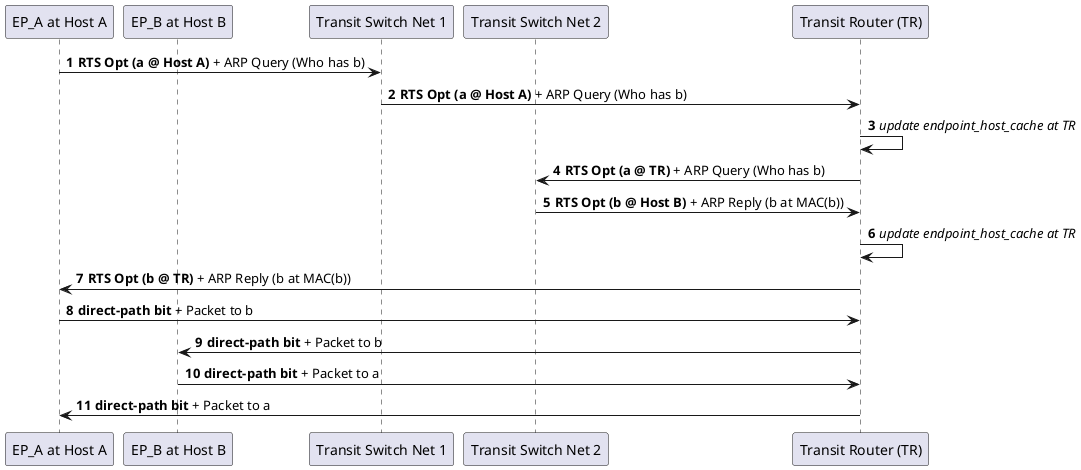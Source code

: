 @startuml
autonumber
participant "EP_A at Host A" as a
participant "EP_B at Host B" as b
participant "Transit Switch Net 1" as S1
participant "Transit Switch Net 2" as S2
participant "Transit Router (TR)" as R
a -> S1: **RTS Opt (a @ Host A)** + ARP Query (Who has b)
S1 -> R: **RTS Opt (a @ Host A)** + ARP Query (Who has b)
R -> R: //update endpoint_host_cache at TR//
R -> S2: **RTS Opt (a @ TR)** + ARP Query (Who has b)
S2 -> R: **RTS Opt (b @ Host B)** + ARP Reply (b at MAC(b))
R -> R: //update endpoint_host_cache at TR//
R -> a: **RTS Opt (b @ TR)** + ARP Reply (b at MAC(b))
a -> R: **direct-path bit** + Packet to b
R -> b: **direct-path bit** + Packet to b
b -> R: **direct-path bit** + Packet to a
R -> a: **direct-path bit** + Packet to a
@enduml